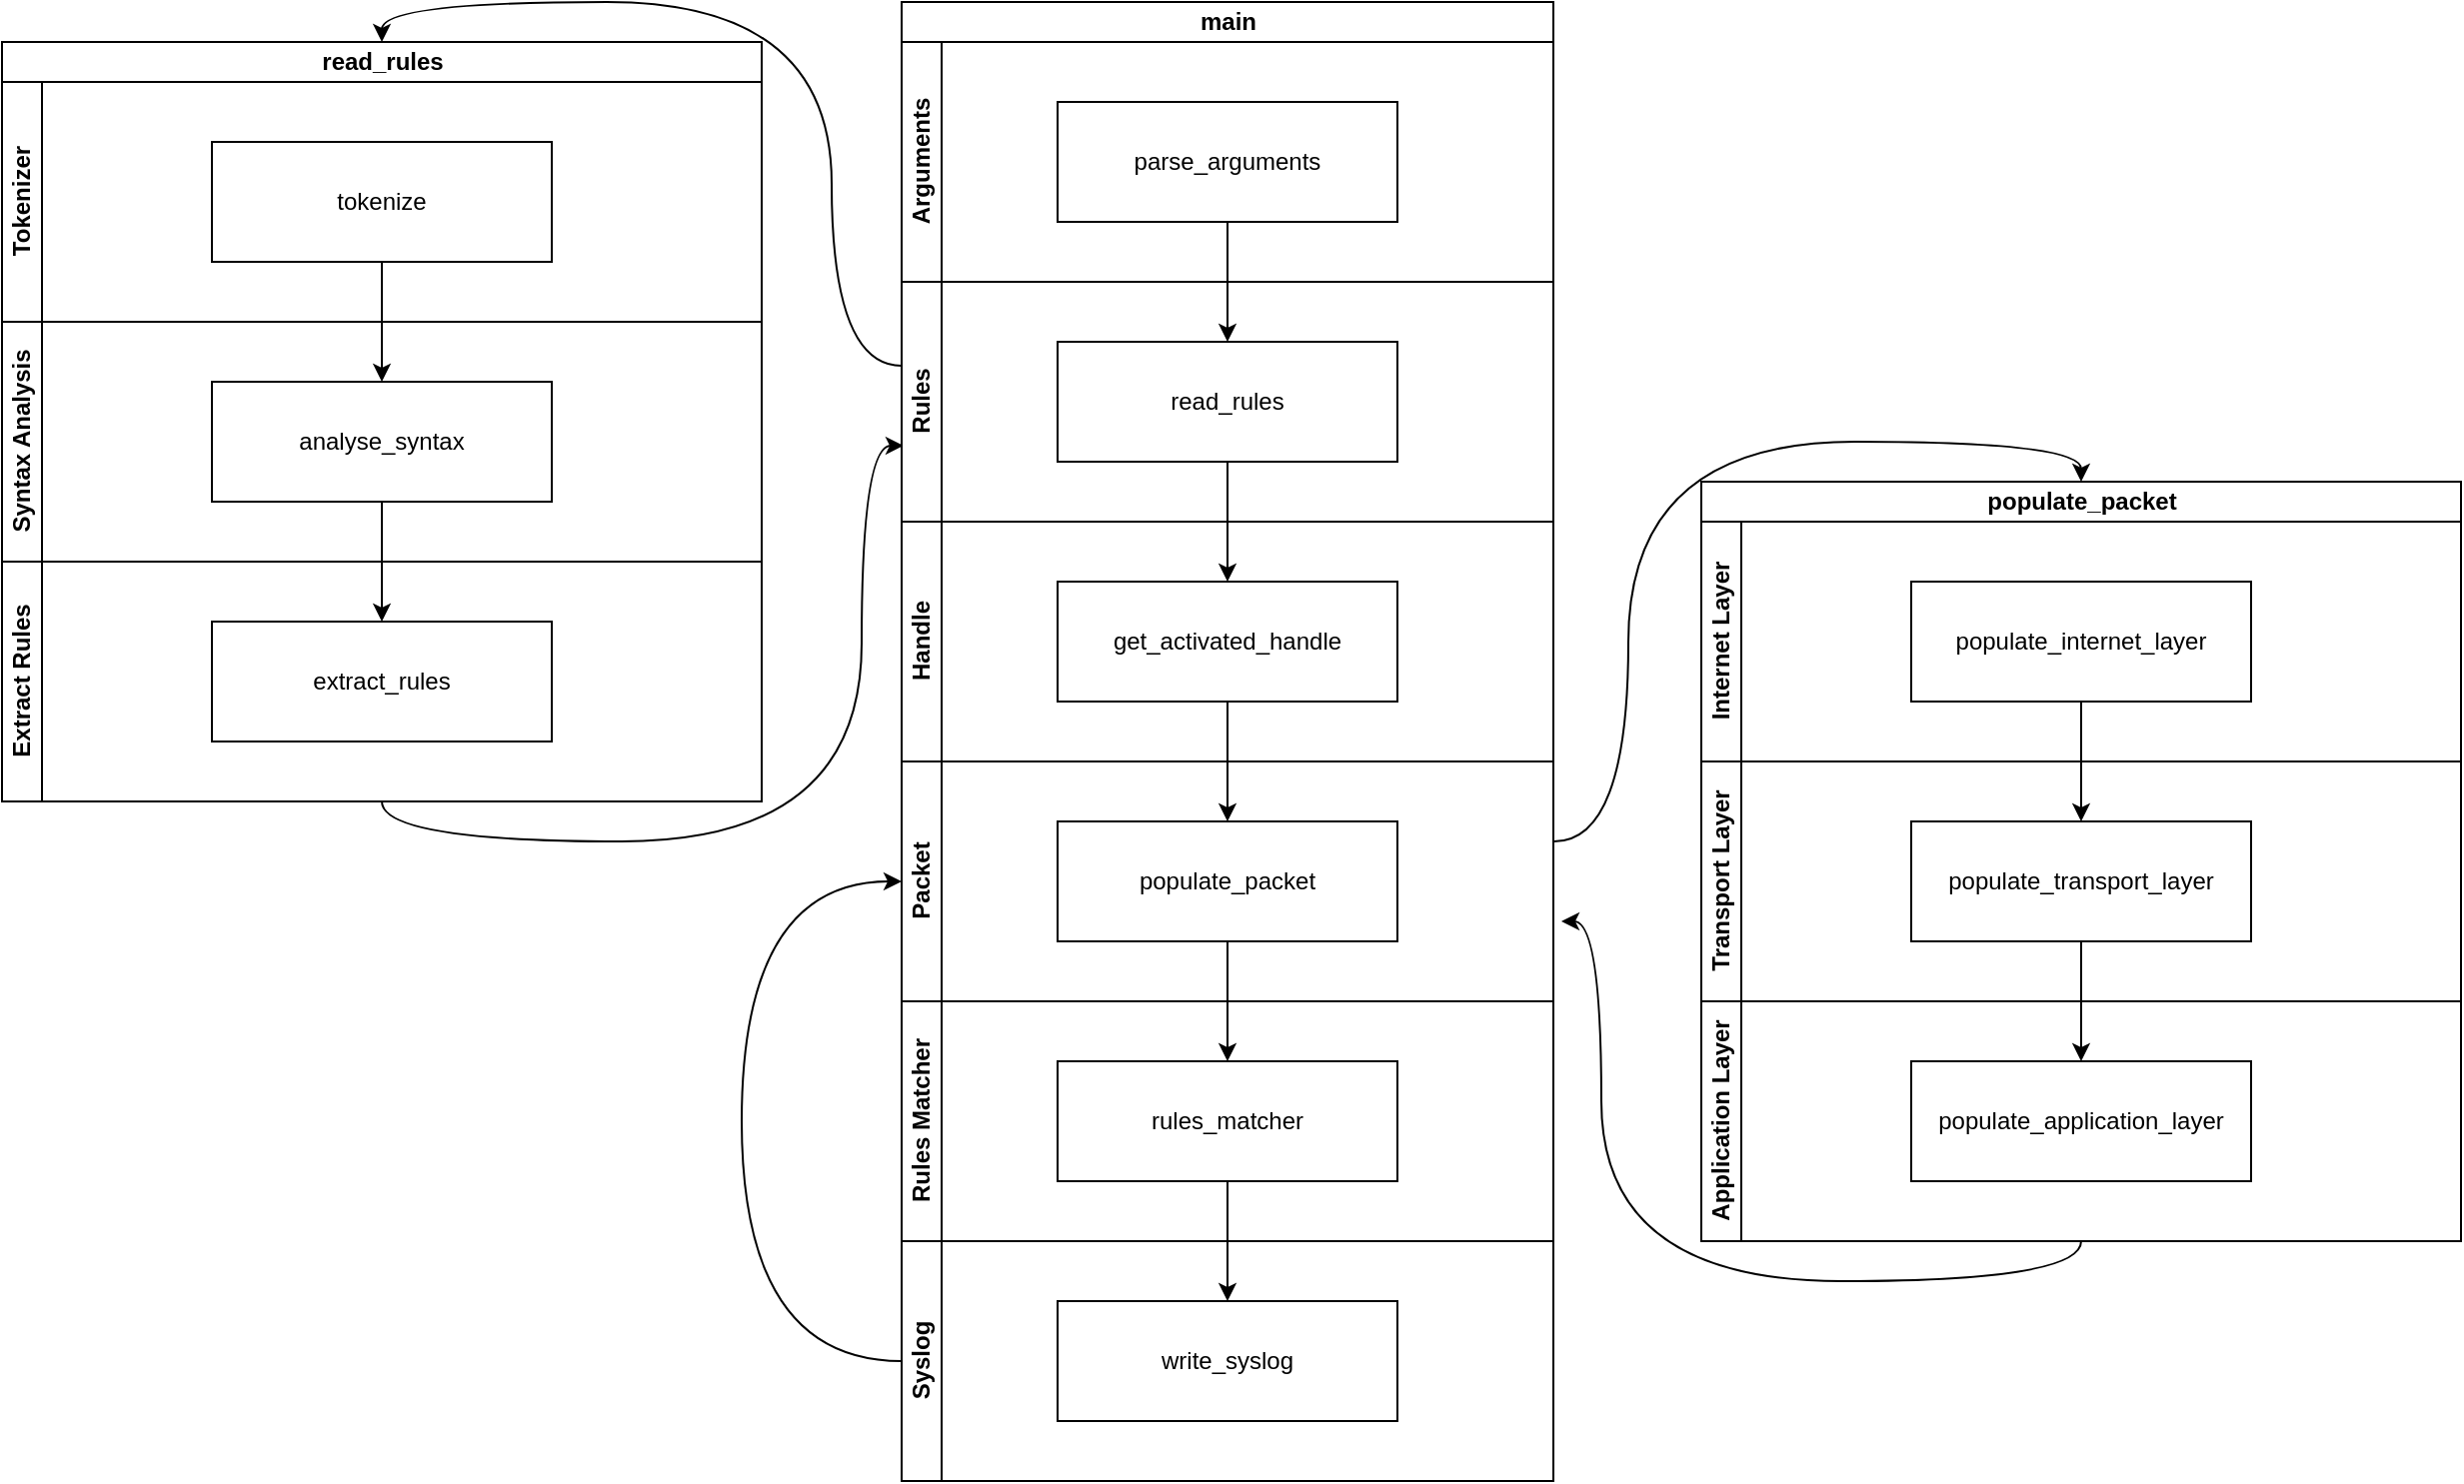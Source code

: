 <mxfile version="13.10.9" type="device"><diagram id="prtHgNgQTEPvFCAcTncT" name="Page-1"><mxGraphModel dx="2249" dy="794" grid="1" gridSize="10" guides="1" tooltips="1" connect="1" arrows="1" fold="1" page="1" pageScale="1" pageWidth="827" pageHeight="1169" math="0" shadow="0"><root><mxCell id="0"/><mxCell id="1" parent="0"/><mxCell id="BsJ3tQAzjTz0DAWulmwK-10" value="populate_packet" style="swimlane;html=1;childLayout=stackLayout;resizeParent=1;resizeParentMax=0;horizontal=1;startSize=20;horizontalStack=0;" vertex="1" parent="1"><mxGeometry x="660" y="460" width="380" height="380" as="geometry"/></mxCell><object label="Internet Layer" id="BsJ3tQAzjTz0DAWulmwK-11"><mxCell style="swimlane;html=1;startSize=20;horizontal=0;" vertex="1" parent="BsJ3tQAzjTz0DAWulmwK-10"><mxGeometry y="20" width="380" height="120" as="geometry"/></mxCell></object><UserObject label="populate_internet_layer" treeRoot="1" id="BsJ3tQAzjTz0DAWulmwK-14"><mxCell style="whiteSpace=wrap;html=1;align=center;treeFolding=1;treeMoving=1;newEdgeStyle={&quot;edgeStyle&quot;:&quot;elbowEdgeStyle&quot;,&quot;startArrow&quot;:&quot;none&quot;,&quot;endArrow&quot;:&quot;none&quot;};" vertex="1" collapsed="1" parent="BsJ3tQAzjTz0DAWulmwK-11"><mxGeometry x="105" y="30" width="170" height="60" as="geometry"/></mxCell></UserObject><mxCell id="BsJ3tQAzjTz0DAWulmwK-19" style="edgeStyle=orthogonalEdgeStyle;rounded=0;orthogonalLoop=1;jettySize=auto;html=1;entryX=0.5;entryY=0;entryDx=0;entryDy=0;" edge="1" parent="BsJ3tQAzjTz0DAWulmwK-10" source="BsJ3tQAzjTz0DAWulmwK-14" target="BsJ3tQAzjTz0DAWulmwK-15"><mxGeometry relative="1" as="geometry"/></mxCell><mxCell id="BsJ3tQAzjTz0DAWulmwK-20" style="edgeStyle=orthogonalEdgeStyle;rounded=0;orthogonalLoop=1;jettySize=auto;html=1;entryX=0.5;entryY=0;entryDx=0;entryDy=0;" edge="1" parent="BsJ3tQAzjTz0DAWulmwK-10" source="BsJ3tQAzjTz0DAWulmwK-15" target="BsJ3tQAzjTz0DAWulmwK-16"><mxGeometry relative="1" as="geometry"/></mxCell><mxCell id="BsJ3tQAzjTz0DAWulmwK-12" value="Transport Layer" style="swimlane;html=1;startSize=20;horizontal=0;" vertex="1" parent="BsJ3tQAzjTz0DAWulmwK-10"><mxGeometry y="140" width="380" height="120" as="geometry"/></mxCell><UserObject label="populate_transport_layer" treeRoot="1" id="BsJ3tQAzjTz0DAWulmwK-15"><mxCell style="whiteSpace=wrap;html=1;align=center;treeFolding=1;treeMoving=1;newEdgeStyle={&quot;edgeStyle&quot;:&quot;elbowEdgeStyle&quot;,&quot;startArrow&quot;:&quot;none&quot;,&quot;endArrow&quot;:&quot;none&quot;};" vertex="1" parent="BsJ3tQAzjTz0DAWulmwK-12"><mxGeometry x="105" y="30" width="170" height="60" as="geometry"/></mxCell></UserObject><mxCell id="BsJ3tQAzjTz0DAWulmwK-13" value="Application Layer" style="swimlane;html=1;startSize=20;horizontal=0;" vertex="1" parent="BsJ3tQAzjTz0DAWulmwK-10"><mxGeometry y="260" width="380" height="120" as="geometry"/></mxCell><UserObject label="populate_application_layer" treeRoot="1" id="BsJ3tQAzjTz0DAWulmwK-16"><mxCell style="whiteSpace=wrap;html=1;align=center;treeFolding=1;treeMoving=1;newEdgeStyle={&quot;edgeStyle&quot;:&quot;elbowEdgeStyle&quot;,&quot;startArrow&quot;:&quot;none&quot;,&quot;endArrow&quot;:&quot;none&quot;};" vertex="1" parent="BsJ3tQAzjTz0DAWulmwK-13"><mxGeometry x="105" y="30" width="170" height="60" as="geometry"/></mxCell></UserObject><mxCell id="BsJ3tQAzjTz0DAWulmwK-53" style="edgeStyle=orthogonalEdgeStyle;rounded=0;orthogonalLoop=1;jettySize=auto;html=1;exitX=0.5;exitY=1;exitDx=0;exitDy=0;curved=1;entryX=0.003;entryY=0.683;entryDx=0;entryDy=0;entryPerimeter=0;" edge="1" parent="1" source="BsJ3tQAzjTz0DAWulmwK-37" target="BsJ3tQAzjTz0DAWulmwK-44"><mxGeometry relative="1" as="geometry"><mxPoint x="260" y="420" as="targetPoint"/><Array as="points"><mxPoint y="640"/><mxPoint x="240" y="640"/><mxPoint x="240" y="442"/></Array></mxGeometry></mxCell><mxCell id="BsJ3tQAzjTz0DAWulmwK-30" value="read_rules" style="swimlane;html=1;childLayout=stackLayout;resizeParent=1;resizeParentMax=0;horizontal=1;startSize=20;horizontalStack=0;" vertex="1" parent="1"><mxGeometry x="-190" y="240" width="380" height="380" as="geometry"/></mxCell><object label="Tokenizer" id="BsJ3tQAzjTz0DAWulmwK-31"><mxCell style="swimlane;html=1;startSize=20;horizontal=0;" vertex="1" parent="BsJ3tQAzjTz0DAWulmwK-30"><mxGeometry y="20" width="380" height="120" as="geometry"/></mxCell></object><UserObject label="tokenize" treeRoot="1" id="BsJ3tQAzjTz0DAWulmwK-32"><mxCell style="whiteSpace=wrap;html=1;align=center;treeFolding=1;treeMoving=1;newEdgeStyle={&quot;edgeStyle&quot;:&quot;elbowEdgeStyle&quot;,&quot;startArrow&quot;:&quot;none&quot;,&quot;endArrow&quot;:&quot;none&quot;};" vertex="1" collapsed="1" parent="BsJ3tQAzjTz0DAWulmwK-31"><mxGeometry x="105" y="30" width="170" height="60" as="geometry"/></mxCell></UserObject><mxCell id="BsJ3tQAzjTz0DAWulmwK-33" style="edgeStyle=orthogonalEdgeStyle;rounded=0;orthogonalLoop=1;jettySize=auto;html=1;entryX=0.5;entryY=0;entryDx=0;entryDy=0;" edge="1" parent="BsJ3tQAzjTz0DAWulmwK-30" source="BsJ3tQAzjTz0DAWulmwK-32" target="BsJ3tQAzjTz0DAWulmwK-36"><mxGeometry relative="1" as="geometry"/></mxCell><mxCell id="BsJ3tQAzjTz0DAWulmwK-34" style="edgeStyle=orthogonalEdgeStyle;rounded=0;orthogonalLoop=1;jettySize=auto;html=1;entryX=0.5;entryY=0;entryDx=0;entryDy=0;" edge="1" parent="BsJ3tQAzjTz0DAWulmwK-30" source="BsJ3tQAzjTz0DAWulmwK-36" target="BsJ3tQAzjTz0DAWulmwK-38"><mxGeometry relative="1" as="geometry"/></mxCell><mxCell id="BsJ3tQAzjTz0DAWulmwK-35" value="Syntax Analysis" style="swimlane;html=1;startSize=20;horizontal=0;" vertex="1" parent="BsJ3tQAzjTz0DAWulmwK-30"><mxGeometry y="140" width="380" height="120" as="geometry"/></mxCell><UserObject label="analyse_syntax" treeRoot="1" id="BsJ3tQAzjTz0DAWulmwK-36"><mxCell style="whiteSpace=wrap;html=1;align=center;treeFolding=1;treeMoving=1;newEdgeStyle={&quot;edgeStyle&quot;:&quot;elbowEdgeStyle&quot;,&quot;startArrow&quot;:&quot;none&quot;,&quot;endArrow&quot;:&quot;none&quot;};" vertex="1" parent="BsJ3tQAzjTz0DAWulmwK-35"><mxGeometry x="105" y="30" width="170" height="60" as="geometry"/></mxCell></UserObject><mxCell id="BsJ3tQAzjTz0DAWulmwK-37" value="Extract Rules" style="swimlane;html=1;startSize=20;horizontal=0;" vertex="1" parent="BsJ3tQAzjTz0DAWulmwK-30"><mxGeometry y="260" width="380" height="120" as="geometry"/></mxCell><UserObject label="extract_rules" treeRoot="1" id="BsJ3tQAzjTz0DAWulmwK-38"><mxCell style="whiteSpace=wrap;html=1;align=center;treeFolding=1;treeMoving=1;newEdgeStyle={&quot;edgeStyle&quot;:&quot;elbowEdgeStyle&quot;,&quot;startArrow&quot;:&quot;none&quot;,&quot;endArrow&quot;:&quot;none&quot;};" vertex="1" parent="BsJ3tQAzjTz0DAWulmwK-37"><mxGeometry x="105" y="30" width="170" height="60" as="geometry"/></mxCell></UserObject><mxCell id="BsJ3tQAzjTz0DAWulmwK-39" value="main" style="swimlane;html=1;childLayout=stackLayout;resizeParent=1;resizeParentMax=0;horizontal=1;startSize=20;horizontalStack=0;" vertex="1" parent="1"><mxGeometry x="260" y="220" width="326" height="380" as="geometry"/></mxCell><mxCell id="BsJ3tQAzjTz0DAWulmwK-42" style="edgeStyle=orthogonalEdgeStyle;rounded=0;orthogonalLoop=1;jettySize=auto;html=1;entryX=0.5;entryY=0;entryDx=0;entryDy=0;" edge="1" parent="BsJ3tQAzjTz0DAWulmwK-39" source="BsJ3tQAzjTz0DAWulmwK-41" target="BsJ3tQAzjTz0DAWulmwK-45"><mxGeometry relative="1" as="geometry"/></mxCell><mxCell id="BsJ3tQAzjTz0DAWulmwK-43" style="edgeStyle=orthogonalEdgeStyle;rounded=0;orthogonalLoop=1;jettySize=auto;html=1;entryX=0.5;entryY=0;entryDx=0;entryDy=0;" edge="1" parent="BsJ3tQAzjTz0DAWulmwK-39" source="BsJ3tQAzjTz0DAWulmwK-45" target="BsJ3tQAzjTz0DAWulmwK-47"><mxGeometry relative="1" as="geometry"/></mxCell><object label="Arguments" id="BsJ3tQAzjTz0DAWulmwK-40"><mxCell style="swimlane;html=1;startSize=20;horizontal=0;" vertex="1" parent="BsJ3tQAzjTz0DAWulmwK-39"><mxGeometry y="20" width="326" height="120" as="geometry"/></mxCell></object><UserObject label="parse_arguments" treeRoot="1" id="BsJ3tQAzjTz0DAWulmwK-41"><mxCell style="whiteSpace=wrap;html=1;align=center;treeFolding=1;treeMoving=1;newEdgeStyle={&quot;edgeStyle&quot;:&quot;elbowEdgeStyle&quot;,&quot;startArrow&quot;:&quot;none&quot;,&quot;endArrow&quot;:&quot;none&quot;};" vertex="1" collapsed="1" parent="BsJ3tQAzjTz0DAWulmwK-40"><mxGeometry x="78" y="30" width="170" height="60" as="geometry"/></mxCell></UserObject><mxCell id="BsJ3tQAzjTz0DAWulmwK-44" value="Rules" style="swimlane;html=1;startSize=20;horizontal=0;" vertex="1" parent="BsJ3tQAzjTz0DAWulmwK-39"><mxGeometry y="140" width="326" height="120" as="geometry"/></mxCell><UserObject label="read_rules" treeRoot="1" id="BsJ3tQAzjTz0DAWulmwK-45"><mxCell style="whiteSpace=wrap;html=1;align=center;treeFolding=1;treeMoving=1;newEdgeStyle={&quot;edgeStyle&quot;:&quot;elbowEdgeStyle&quot;,&quot;startArrow&quot;:&quot;none&quot;,&quot;endArrow&quot;:&quot;none&quot;};" vertex="1" parent="BsJ3tQAzjTz0DAWulmwK-44"><mxGeometry x="78" y="30" width="170" height="60" as="geometry"/></mxCell></UserObject><mxCell id="BsJ3tQAzjTz0DAWulmwK-46" value="Handle" style="swimlane;html=1;startSize=20;horizontal=0;" vertex="1" parent="BsJ3tQAzjTz0DAWulmwK-39"><mxGeometry y="260" width="326" height="120" as="geometry"/></mxCell><UserObject label="get_activated_handle" treeRoot="1" id="BsJ3tQAzjTz0DAWulmwK-47"><mxCell style="whiteSpace=wrap;html=1;align=center;treeFolding=1;treeMoving=1;newEdgeStyle={&quot;edgeStyle&quot;:&quot;elbowEdgeStyle&quot;,&quot;startArrow&quot;:&quot;none&quot;,&quot;endArrow&quot;:&quot;none&quot;};" vertex="1" parent="BsJ3tQAzjTz0DAWulmwK-46"><mxGeometry x="78" y="30" width="170" height="60" as="geometry"/></mxCell></UserObject><mxCell id="BsJ3tQAzjTz0DAWulmwK-48" style="edgeStyle=orthogonalEdgeStyle;rounded=0;orthogonalLoop=1;jettySize=auto;html=1;entryX=0.5;entryY=0;entryDx=0;entryDy=0;curved=1;exitX=0;exitY=0.35;exitDx=0;exitDy=0;exitPerimeter=0;" edge="1" parent="1" source="BsJ3tQAzjTz0DAWulmwK-44" target="BsJ3tQAzjTz0DAWulmwK-30"><mxGeometry relative="1" as="geometry"/></mxCell><mxCell id="BsJ3tQAzjTz0DAWulmwK-54" style="edgeStyle=orthogonalEdgeStyle;curved=1;rounded=0;orthogonalLoop=1;jettySize=auto;html=1;entryX=0.5;entryY=0;entryDx=0;entryDy=0;" edge="1" parent="1" target="BsJ3tQAzjTz0DAWulmwK-10"><mxGeometry relative="1" as="geometry"><mxPoint x="586" y="640" as="sourcePoint"/></mxGeometry></mxCell><mxCell id="BsJ3tQAzjTz0DAWulmwK-49" value="Packet" style="swimlane;html=1;startSize=20;horizontal=0;" vertex="1" parent="1"><mxGeometry x="260" y="600" width="326" height="120" as="geometry"/></mxCell><UserObject label="populate_packet" treeRoot="1" id="BsJ3tQAzjTz0DAWulmwK-50"><mxCell style="whiteSpace=wrap;html=1;align=center;treeFolding=1;treeMoving=1;newEdgeStyle={&quot;edgeStyle&quot;:&quot;elbowEdgeStyle&quot;,&quot;startArrow&quot;:&quot;none&quot;,&quot;endArrow&quot;:&quot;none&quot;};" vertex="1" parent="BsJ3tQAzjTz0DAWulmwK-49"><mxGeometry x="78" y="30" width="170" height="60" as="geometry"/></mxCell></UserObject><mxCell id="BsJ3tQAzjTz0DAWulmwK-51" style="edgeStyle=orthogonalEdgeStyle;rounded=0;orthogonalLoop=1;jettySize=auto;html=1;entryX=0.5;entryY=0;entryDx=0;entryDy=0;" edge="1" parent="1" source="BsJ3tQAzjTz0DAWulmwK-47" target="BsJ3tQAzjTz0DAWulmwK-50"><mxGeometry relative="1" as="geometry"/></mxCell><mxCell id="BsJ3tQAzjTz0DAWulmwK-55" style="edgeStyle=orthogonalEdgeStyle;curved=1;rounded=0;orthogonalLoop=1;jettySize=auto;html=1;exitX=0.5;exitY=1;exitDx=0;exitDy=0;" edge="1" parent="1" source="BsJ3tQAzjTz0DAWulmwK-13"><mxGeometry relative="1" as="geometry"><mxPoint x="590" y="680" as="targetPoint"/><Array as="points"><mxPoint x="850" y="860"/><mxPoint x="610" y="860"/><mxPoint x="610" y="680"/></Array></mxGeometry></mxCell><mxCell id="BsJ3tQAzjTz0DAWulmwK-56" value="Rules Matcher" style="swimlane;html=1;startSize=20;horizontal=0;" vertex="1" parent="1"><mxGeometry x="260" y="720" width="326" height="120" as="geometry"/></mxCell><UserObject label="rules_matcher" treeRoot="1" id="BsJ3tQAzjTz0DAWulmwK-57"><mxCell style="whiteSpace=wrap;html=1;align=center;treeFolding=1;treeMoving=1;newEdgeStyle={&quot;edgeStyle&quot;:&quot;elbowEdgeStyle&quot;,&quot;startArrow&quot;:&quot;none&quot;,&quot;endArrow&quot;:&quot;none&quot;};" vertex="1" parent="BsJ3tQAzjTz0DAWulmwK-56"><mxGeometry x="78" y="30" width="170" height="60" as="geometry"/></mxCell></UserObject><mxCell id="BsJ3tQAzjTz0DAWulmwK-58" style="edgeStyle=orthogonalEdgeStyle;curved=1;rounded=0;orthogonalLoop=1;jettySize=auto;html=1;entryX=0.5;entryY=0;entryDx=0;entryDy=0;" edge="1" parent="1" source="BsJ3tQAzjTz0DAWulmwK-50" target="BsJ3tQAzjTz0DAWulmwK-57"><mxGeometry relative="1" as="geometry"/></mxCell><mxCell id="BsJ3tQAzjTz0DAWulmwK-62" style="edgeStyle=orthogonalEdgeStyle;curved=1;rounded=0;orthogonalLoop=1;jettySize=auto;html=1;entryX=0;entryY=0.5;entryDx=0;entryDy=0;exitX=0;exitY=0.5;exitDx=0;exitDy=0;" edge="1" parent="1" source="BsJ3tQAzjTz0DAWulmwK-59" target="BsJ3tQAzjTz0DAWulmwK-49"><mxGeometry relative="1" as="geometry"><Array as="points"><mxPoint x="180" y="900"/><mxPoint x="180" y="660"/></Array></mxGeometry></mxCell><mxCell id="BsJ3tQAzjTz0DAWulmwK-59" value="Syslog" style="swimlane;html=1;startSize=20;horizontal=0;" vertex="1" parent="1"><mxGeometry x="260" y="840" width="326" height="120" as="geometry"/></mxCell><UserObject label="write_syslog" treeRoot="1" id="BsJ3tQAzjTz0DAWulmwK-60"><mxCell style="whiteSpace=wrap;html=1;align=center;treeFolding=1;treeMoving=1;newEdgeStyle={&quot;edgeStyle&quot;:&quot;elbowEdgeStyle&quot;,&quot;startArrow&quot;:&quot;none&quot;,&quot;endArrow&quot;:&quot;none&quot;};" vertex="1" parent="BsJ3tQAzjTz0DAWulmwK-59"><mxGeometry x="78" y="30" width="170" height="60" as="geometry"/></mxCell></UserObject><mxCell id="BsJ3tQAzjTz0DAWulmwK-61" style="edgeStyle=orthogonalEdgeStyle;curved=1;rounded=0;orthogonalLoop=1;jettySize=auto;html=1;entryX=0.5;entryY=0;entryDx=0;entryDy=0;" edge="1" parent="1" source="BsJ3tQAzjTz0DAWulmwK-57" target="BsJ3tQAzjTz0DAWulmwK-60"><mxGeometry relative="1" as="geometry"/></mxCell></root></mxGraphModel></diagram></mxfile>